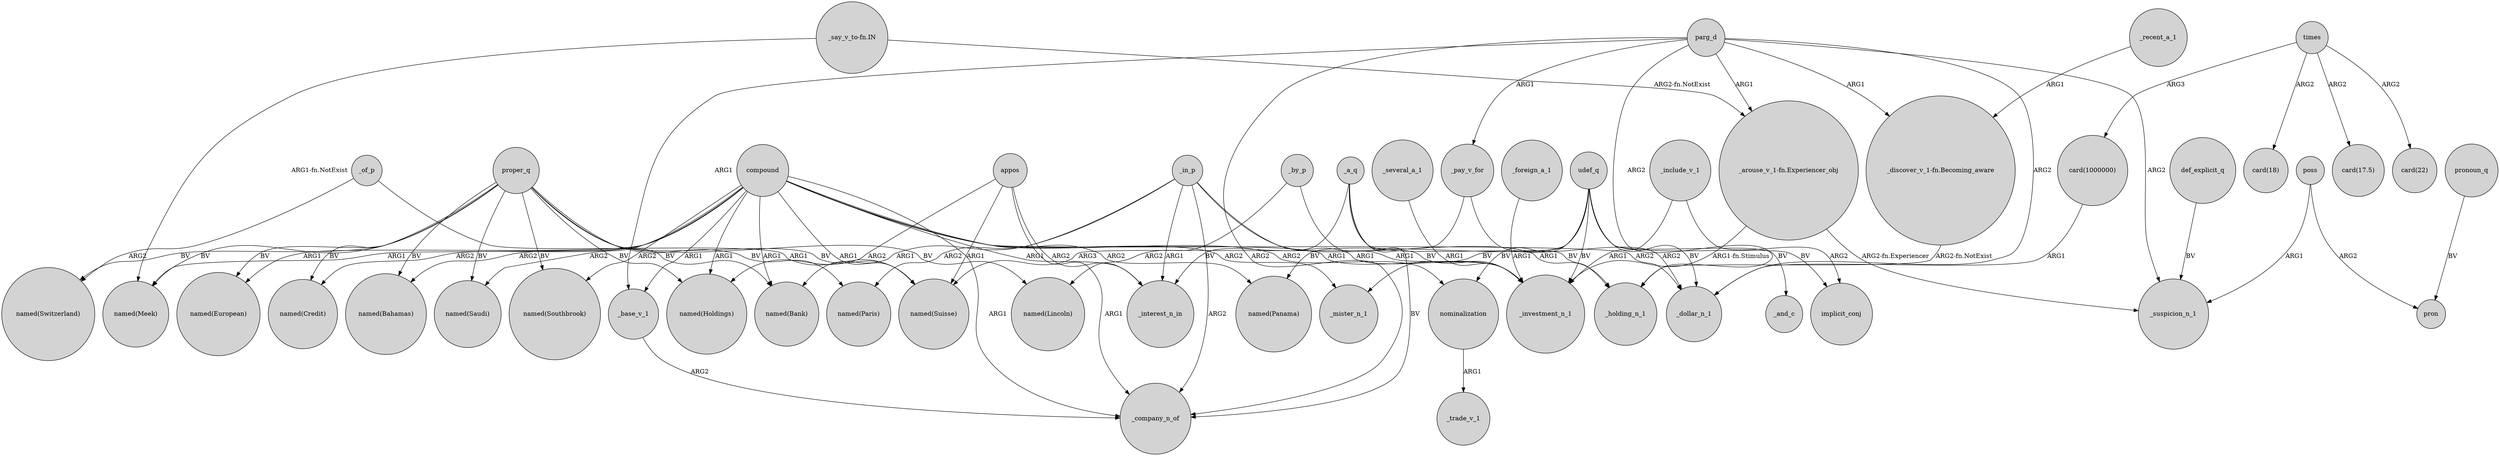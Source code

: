 digraph {
	node [shape=circle style=filled]
	compound -> "named(Meek)" [label=ARG1]
	_by_p -> "named(Lincoln)" [label=ARG2]
	_a_q -> _holding_n_1 [label=BV]
	_base_v_1 -> _company_n_of [label=ARG2]
	"_arouse_v_1-fn.Experiencer_obj" -> _suspicion_n_1 [label="ARG2-fn.Experiencer"]
	_in_p -> _holding_n_1 [label=ARG1]
	"_say_v_to-fn.IN" -> "_arouse_v_1-fn.Experiencer_obj" [label="ARG2-fn.NotExist"]
	udef_q -> _mister_n_1 [label=BV]
	_include_v_1 -> implicit_conj [label=ARG2]
	parg_d -> _holding_n_1 [label=ARG2]
	pronoun_q -> pron [label=BV]
	_in_p -> _company_n_of [label=ARG2]
	compound -> "named(Panama)" [label=ARG2]
	compound -> "named(Bahamas)" [label=ARG2]
	times -> "card(1000000)" [label=ARG3]
	proper_q -> "named(Paris)" [label=BV]
	proper_q -> "named(Meek)" [label=BV]
	udef_q -> nominalization [label=BV]
	_a_q -> _company_n_of [label=BV]
	poss -> _suspicion_n_1 [label=ARG1]
	compound -> "named(Bank)" [label=ARG1]
	parg_d -> _base_v_1 [label=ARG1]
	compound -> _interest_n_in [label=ARG1]
	_in_p -> _investment_n_1 [label=ARG1]
	appos -> "named(Suisse)" [label=ARG1]
	udef_q -> _dollar_n_1 [label=BV]
	"card(1000000)" -> _dollar_n_1 [label=ARG1]
	_a_q -> _interest_n_in [label=BV]
	compound -> "named(Saudi)" [label=ARG2]
	proper_q -> "named(Credit)" [label=BV]
	compound -> nominalization [label=ARG2]
	_in_p -> "named(Bank)" [label=ARG1]
	"_discover_v_1-fn.Becoming_aware" -> _holding_n_1 [label="ARG2-fn.NotExist"]
	_pay_v_for -> _dollar_n_1 [label=ARG2]
	appos -> "named(Holdings)" [label=ARG2]
	proper_q -> "named(Southbrook)" [label=BV]
	compound -> "named(Suisse)" [label=ARG1]
	_of_p -> "named(Switzerland)" [label=ARG2]
	udef_q -> _investment_n_1 [label=BV]
	parg_d -> "_discover_v_1-fn.Becoming_aware" [label=ARG1]
	"_say_v_to-fn.IN" -> "named(Meek)" [label="ARG1-fn.NotExist"]
	_in_p -> "named(Paris)" [label=ARG2]
	udef_q -> "named(Panama)" [label=BV]
	def_explicit_q -> _suspicion_n_1 [label=BV]
	proper_q -> "named(Suisse)" [label=BV]
	appos -> _interest_n_in [label=ARG2]
	nominalization -> _trade_v_1 [label=ARG1]
	proper_q -> "named(Saudi)" [label=BV]
	compound -> "named(Credit)" [label=ARG2]
	proper_q -> "named(Lincoln)" [label=BV]
	compound -> _investment_n_1 [label=ARG1]
	proper_q -> "named(Bank)" [label=BV]
	parg_d -> "_arouse_v_1-fn.Experiencer_obj" [label=ARG1]
	_a_q -> _investment_n_1 [label=BV]
	times -> "card(18)" [label=ARG2]
	parg_d -> _suspicion_n_1 [label=ARG2]
	times -> "card(17.5)" [label=ARG2]
	compound -> "named(Holdings)" [label=ARG1]
	_in_p -> _interest_n_in [label=ARG1]
	compound -> "named(Southbrook)" [label=ARG2]
	poss -> pron [label=ARG2]
	proper_q -> "named(Holdings)" [label=BV]
	compound -> _mister_n_1 [label=ARG2]
	_several_a_1 -> _investment_n_1 [label=ARG1]
	proper_q -> "named(Switzerland)" [label=BV]
	udef_q -> implicit_conj [label=BV]
	compound -> _company_n_of [label=ARG1]
	compound -> _base_v_1 [label=ARG1]
	parg_d -> _company_n_of [label=ARG2]
	compound -> "named(European)" [label=ARG1]
	_include_v_1 -> _investment_n_1 [label=ARG1]
	_recent_a_1 -> "_discover_v_1-fn.Becoming_aware" [label=ARG1]
	"_arouse_v_1-fn.Experiencer_obj" -> _investment_n_1 [label="ARG1-fn.Stimulus"]
	appos -> _company_n_of [label=ARG1]
	_foreign_a_1 -> _investment_n_1 [label=ARG1]
	_pay_v_for -> "named(Suisse)" [label=ARG3]
	parg_d -> _dollar_n_1 [label=ARG2]
	_of_p -> "named(Suisse)" [label=ARG1]
	proper_q -> "named(Bahamas)" [label=BV]
	_by_p -> _investment_n_1 [label=ARG1]
	compound -> _dollar_n_1 [label=ARG2]
	udef_q -> _and_c [label=BV]
	times -> "card(22)" [label=ARG2]
	parg_d -> _pay_v_for [label=ARG1]
	proper_q -> "named(European)" [label=BV]
}
